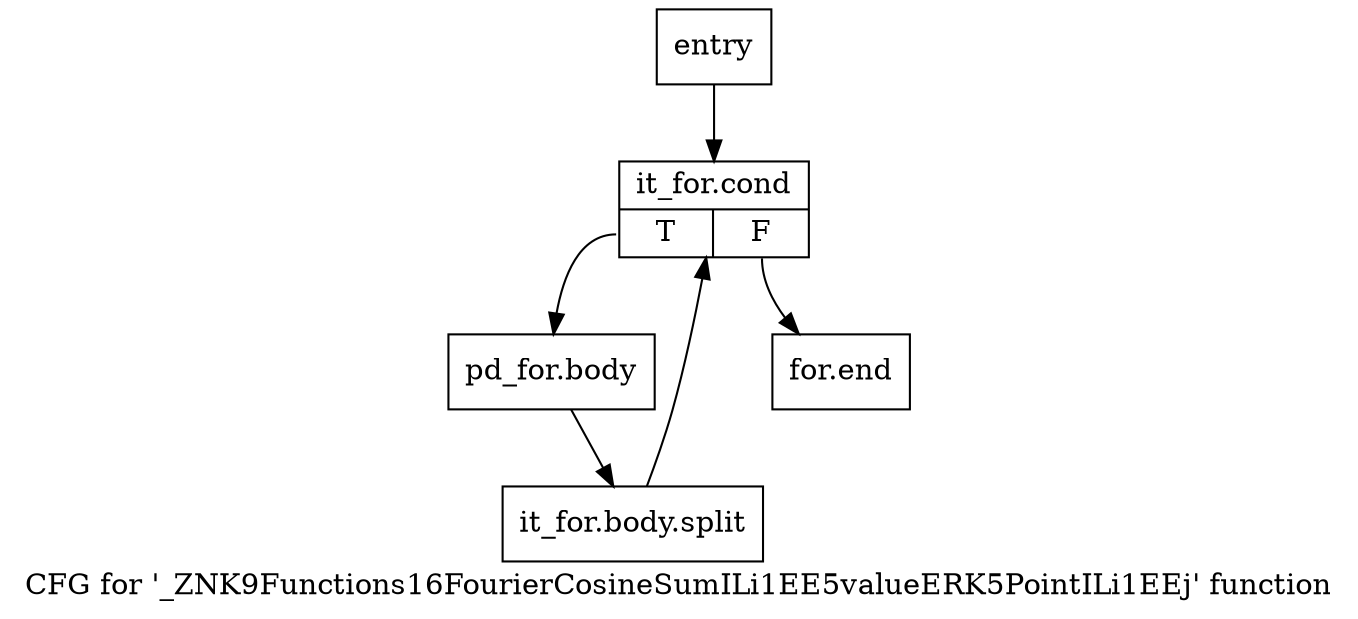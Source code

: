 digraph "CFG for '_ZNK9Functions16FourierCosineSumILi1EE5valueERK5PointILi1EEj' function" {
	label="CFG for '_ZNK9Functions16FourierCosineSumILi1EE5valueERK5PointILi1EEj' function";

	Node0x588d1d0 [shape=record,label="{entry}"];
	Node0x588d1d0 -> Node0x59554d0;
	Node0x59554d0 [shape=record,label="{it_for.cond|{<s0>T|<s1>F}}"];
	Node0x59554d0:s0 -> Node0x5955520;
	Node0x59554d0:s1 -> Node0x5955570;
	Node0x5955520 [shape=record,label="{pd_for.body}"];
	Node0x5955520 -> Node0xa69c910;
	Node0xa69c910 [shape=record,label="{it_for.body.split}"];
	Node0xa69c910 -> Node0x59554d0;
	Node0x5955570 [shape=record,label="{for.end}"];
}
